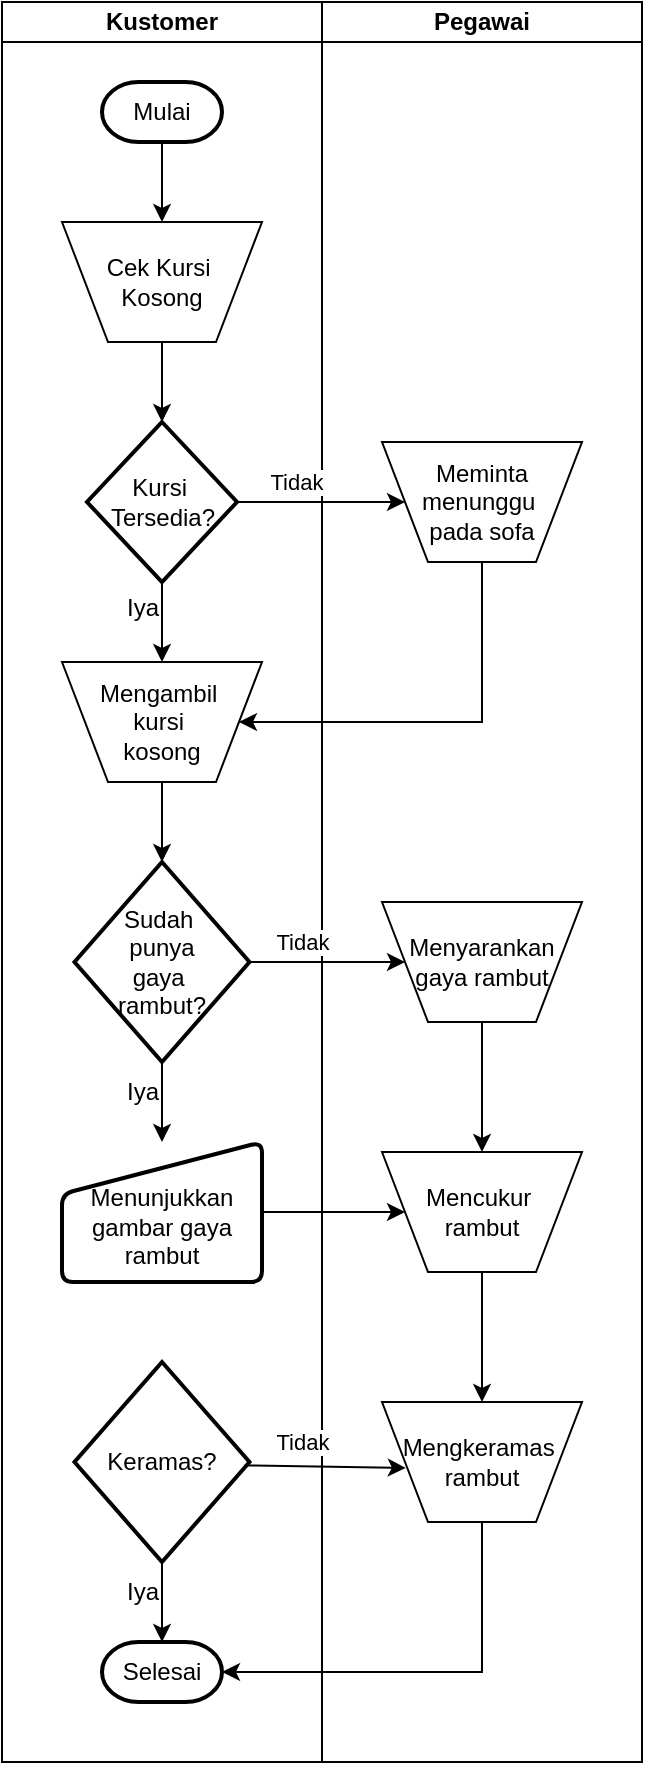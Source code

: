 <mxfile version="26.1.3">
  <diagram name="Halaman-1" id="7sQ2C0lwtfNTcaT-P8Yg">
    <mxGraphModel dx="1969" dy="868" grid="1" gridSize="10" guides="1" tooltips="1" connect="1" arrows="1" fold="1" page="1" pageScale="1" pageWidth="827" pageHeight="1169" math="0" shadow="0">
      <root>
        <mxCell id="0" />
        <mxCell id="1" parent="0" />
        <mxCell id="tzy8CCWXX4crSWWEIRE--2" value="Kustomer" style="swimlane;startSize=20;whiteSpace=wrap;html=1;" vertex="1" parent="1">
          <mxGeometry x="80" y="40" width="160" height="880" as="geometry" />
        </mxCell>
        <mxCell id="tzy8CCWXX4crSWWEIRE--1" value="Mulai" style="strokeWidth=2;html=1;shape=mxgraph.flowchart.terminator;whiteSpace=wrap;" vertex="1" parent="tzy8CCWXX4crSWWEIRE--2">
          <mxGeometry x="50" y="40" width="60" height="30" as="geometry" />
        </mxCell>
        <mxCell id="tzy8CCWXX4crSWWEIRE--9" value="Cek Kursi&amp;nbsp;&lt;div&gt;Kosong&lt;/div&gt;" style="verticalLabelPosition=middle;verticalAlign=middle;html=1;shape=trapezoid;perimeter=trapezoidPerimeter;whiteSpace=wrap;size=0.23;arcSize=10;flipV=1;labelPosition=center;align=center;" vertex="1" parent="tzy8CCWXX4crSWWEIRE--2">
          <mxGeometry x="30" y="110" width="100" height="60" as="geometry" />
        </mxCell>
        <mxCell id="tzy8CCWXX4crSWWEIRE--10" value="Kursi&amp;nbsp;&lt;div&gt;Tersedia?&lt;/div&gt;" style="strokeWidth=2;html=1;shape=mxgraph.flowchart.decision;whiteSpace=wrap;" vertex="1" parent="tzy8CCWXX4crSWWEIRE--2">
          <mxGeometry x="42.5" y="210" width="75" height="80" as="geometry" />
        </mxCell>
        <mxCell id="tzy8CCWXX4crSWWEIRE--11" value="" style="endArrow=classic;html=1;rounded=0;exitX=0.5;exitY=1;exitDx=0;exitDy=0;exitPerimeter=0;entryX=0.5;entryY=0;entryDx=0;entryDy=0;" edge="1" parent="tzy8CCWXX4crSWWEIRE--2" source="tzy8CCWXX4crSWWEIRE--1" target="tzy8CCWXX4crSWWEIRE--9">
          <mxGeometry width="50" height="50" relative="1" as="geometry">
            <mxPoint x="310" y="340" as="sourcePoint" />
            <mxPoint x="360" y="290" as="targetPoint" />
          </mxGeometry>
        </mxCell>
        <mxCell id="tzy8CCWXX4crSWWEIRE--21" value="" style="endArrow=classic;html=1;rounded=0;exitX=0.5;exitY=1;exitDx=0;exitDy=0;entryX=0.5;entryY=0;entryDx=0;entryDy=0;entryPerimeter=0;" edge="1" parent="tzy8CCWXX4crSWWEIRE--2" source="tzy8CCWXX4crSWWEIRE--9" target="tzy8CCWXX4crSWWEIRE--10">
          <mxGeometry width="50" height="50" relative="1" as="geometry">
            <mxPoint x="90" y="80" as="sourcePoint" />
            <mxPoint x="90" y="120" as="targetPoint" />
          </mxGeometry>
        </mxCell>
        <mxCell id="tzy8CCWXX4crSWWEIRE--36" value="Iya" style="text;html=1;align=center;verticalAlign=middle;resizable=0;points=[];autosize=1;strokeColor=none;fillColor=none;" vertex="1" parent="tzy8CCWXX4crSWWEIRE--2">
          <mxGeometry x="50" y="530" width="40" height="30" as="geometry" />
        </mxCell>
        <mxCell id="tzy8CCWXX4crSWWEIRE--38" value="Iya" style="text;html=1;align=center;verticalAlign=middle;resizable=0;points=[];autosize=1;strokeColor=none;fillColor=none;" vertex="1" parent="tzy8CCWXX4crSWWEIRE--2">
          <mxGeometry x="50" y="780" width="40" height="30" as="geometry" />
        </mxCell>
        <mxCell id="tzy8CCWXX4crSWWEIRE--7" value="Pegawai" style="swimlane;startSize=20;whiteSpace=wrap;html=1;" vertex="1" parent="1">
          <mxGeometry x="240" y="40" width="160" height="880" as="geometry" />
        </mxCell>
        <mxCell id="tzy8CCWXX4crSWWEIRE--12" value="Meminta menunggu&amp;nbsp;&lt;div&gt;pada sofa&lt;/div&gt;" style="verticalLabelPosition=middle;verticalAlign=middle;html=1;shape=trapezoid;perimeter=trapezoidPerimeter;whiteSpace=wrap;size=0.23;arcSize=10;flipV=1;labelPosition=center;align=center;" vertex="1" parent="tzy8CCWXX4crSWWEIRE--7">
          <mxGeometry x="30" y="220" width="100" height="60" as="geometry" />
        </mxCell>
        <mxCell id="tzy8CCWXX4crSWWEIRE--16" value="Menyarankan gaya rambut" style="verticalLabelPosition=middle;verticalAlign=middle;html=1;shape=trapezoid;perimeter=trapezoidPerimeter;whiteSpace=wrap;size=0.23;arcSize=10;flipV=1;labelPosition=center;align=center;" vertex="1" parent="tzy8CCWXX4crSWWEIRE--7">
          <mxGeometry x="30" y="450" width="100" height="60" as="geometry" />
        </mxCell>
        <mxCell id="tzy8CCWXX4crSWWEIRE--20" value="Mengkeramas&amp;nbsp;&lt;div&gt;rambut&lt;/div&gt;" style="verticalLabelPosition=middle;verticalAlign=middle;html=1;shape=trapezoid;perimeter=trapezoidPerimeter;whiteSpace=wrap;size=0.23;arcSize=10;flipV=1;labelPosition=center;align=center;" vertex="1" parent="tzy8CCWXX4crSWWEIRE--7">
          <mxGeometry x="30" y="700" width="100" height="60" as="geometry" />
        </mxCell>
        <mxCell id="tzy8CCWXX4crSWWEIRE--17" value="Mencukur&amp;nbsp;&lt;div&gt;rambut&lt;/div&gt;" style="verticalLabelPosition=middle;verticalAlign=middle;html=1;shape=trapezoid;perimeter=trapezoidPerimeter;whiteSpace=wrap;size=0.23;arcSize=10;flipV=1;labelPosition=center;align=center;" vertex="1" parent="tzy8CCWXX4crSWWEIRE--7">
          <mxGeometry x="30" y="575" width="100" height="60" as="geometry" />
        </mxCell>
        <mxCell id="tzy8CCWXX4crSWWEIRE--29" value="" style="endArrow=classic;html=1;rounded=0;exitX=0.5;exitY=1;exitDx=0;exitDy=0;entryX=0.5;entryY=0;entryDx=0;entryDy=0;" edge="1" parent="tzy8CCWXX4crSWWEIRE--7" source="tzy8CCWXX4crSWWEIRE--16" target="tzy8CCWXX4crSWWEIRE--17">
          <mxGeometry width="50" height="50" relative="1" as="geometry">
            <mxPoint x="320" y="250" as="sourcePoint" />
            <mxPoint x="310" y="300" as="targetPoint" />
          </mxGeometry>
        </mxCell>
        <mxCell id="tzy8CCWXX4crSWWEIRE--30" value="" style="endArrow=classic;html=1;rounded=0;exitX=0.5;exitY=1;exitDx=0;exitDy=0;entryX=0.5;entryY=0;entryDx=0;entryDy=0;" edge="1" parent="tzy8CCWXX4crSWWEIRE--7" source="tzy8CCWXX4crSWWEIRE--17" target="tzy8CCWXX4crSWWEIRE--20">
          <mxGeometry width="50" height="50" relative="1" as="geometry">
            <mxPoint x="90" y="520" as="sourcePoint" />
            <mxPoint x="90" y="570" as="targetPoint" />
          </mxGeometry>
        </mxCell>
        <mxCell id="tzy8CCWXX4crSWWEIRE--13" value="Mengambil&amp;nbsp;&lt;div&gt;kursi&amp;nbsp;&lt;/div&gt;&lt;div&gt;kosong&lt;/div&gt;" style="verticalLabelPosition=middle;verticalAlign=middle;html=1;shape=trapezoid;perimeter=trapezoidPerimeter;whiteSpace=wrap;size=0.23;arcSize=10;flipV=1;labelPosition=center;align=center;" vertex="1" parent="1">
          <mxGeometry x="110" y="370" width="100" height="60" as="geometry" />
        </mxCell>
        <mxCell id="tzy8CCWXX4crSWWEIRE--14" value="Sudah&amp;nbsp;&lt;div&gt;punya&lt;div&gt;gaya&amp;nbsp;&lt;/div&gt;&lt;div&gt;rambut?&lt;/div&gt;&lt;/div&gt;" style="strokeWidth=2;html=1;shape=mxgraph.flowchart.decision;whiteSpace=wrap;" vertex="1" parent="1">
          <mxGeometry x="116.25" y="470" width="87.5" height="100" as="geometry" />
        </mxCell>
        <mxCell id="tzy8CCWXX4crSWWEIRE--15" value="&lt;div&gt;&lt;br&gt;&lt;/div&gt;Menunjukkan gambar gaya rambut" style="html=1;strokeWidth=2;shape=manualInput;whiteSpace=wrap;rounded=1;size=26;arcSize=11;" vertex="1" parent="1">
          <mxGeometry x="110" y="610" width="100" height="70" as="geometry" />
        </mxCell>
        <mxCell id="tzy8CCWXX4crSWWEIRE--18" value="Keramas?" style="strokeWidth=2;html=1;shape=mxgraph.flowchart.decision;whiteSpace=wrap;" vertex="1" parent="1">
          <mxGeometry x="116.25" y="720" width="87.5" height="100" as="geometry" />
        </mxCell>
        <mxCell id="tzy8CCWXX4crSWWEIRE--19" value="Selesai" style="strokeWidth=2;html=1;shape=mxgraph.flowchart.terminator;whiteSpace=wrap;" vertex="1" parent="1">
          <mxGeometry x="130" y="860" width="60" height="30" as="geometry" />
        </mxCell>
        <mxCell id="tzy8CCWXX4crSWWEIRE--22" value="" style="endArrow=classic;html=1;rounded=0;exitX=0.5;exitY=1;exitDx=0;exitDy=0;entryX=0.5;entryY=0;entryDx=0;entryDy=0;exitPerimeter=0;" edge="1" parent="1" source="tzy8CCWXX4crSWWEIRE--10" target="tzy8CCWXX4crSWWEIRE--13">
          <mxGeometry width="50" height="50" relative="1" as="geometry">
            <mxPoint x="170" y="220" as="sourcePoint" />
            <mxPoint x="170" y="260" as="targetPoint" />
          </mxGeometry>
        </mxCell>
        <mxCell id="tzy8CCWXX4crSWWEIRE--23" value="" style="endArrow=classic;html=1;rounded=0;exitX=0.5;exitY=1;exitDx=0;exitDy=0;entryX=0.5;entryY=0;entryDx=0;entryDy=0;entryPerimeter=0;" edge="1" parent="1" source="tzy8CCWXX4crSWWEIRE--13" target="tzy8CCWXX4crSWWEIRE--14">
          <mxGeometry width="50" height="50" relative="1" as="geometry">
            <mxPoint x="300" y="260" as="sourcePoint" />
            <mxPoint x="290" y="310" as="targetPoint" />
          </mxGeometry>
        </mxCell>
        <mxCell id="tzy8CCWXX4crSWWEIRE--25" value="" style="endArrow=classic;html=1;rounded=0;exitX=1;exitY=0.5;exitDx=0;exitDy=0;entryX=0;entryY=0.5;entryDx=0;entryDy=0;" edge="1" parent="1" source="tzy8CCWXX4crSWWEIRE--15" target="tzy8CCWXX4crSWWEIRE--17">
          <mxGeometry width="50" height="50" relative="1" as="geometry">
            <mxPoint x="520" y="250" as="sourcePoint" />
            <mxPoint x="510" y="300" as="targetPoint" />
          </mxGeometry>
        </mxCell>
        <mxCell id="tzy8CCWXX4crSWWEIRE--26" value="" style="endArrow=classic;html=1;rounded=0;exitX=1;exitY=0.5;exitDx=0;exitDy=0;exitPerimeter=0;entryX=0;entryY=0.5;entryDx=0;entryDy=0;" edge="1" parent="1" source="tzy8CCWXX4crSWWEIRE--10" target="tzy8CCWXX4crSWWEIRE--12">
          <mxGeometry width="50" height="50" relative="1" as="geometry">
            <mxPoint x="530" y="260" as="sourcePoint" />
            <mxPoint x="520" y="310" as="targetPoint" />
          </mxGeometry>
        </mxCell>
        <mxCell id="tzy8CCWXX4crSWWEIRE--34" value="Tidak" style="edgeLabel;html=1;align=center;verticalAlign=middle;resizable=0;points=[];" vertex="1" connectable="0" parent="tzy8CCWXX4crSWWEIRE--26">
          <mxGeometry x="-0.306" relative="1" as="geometry">
            <mxPoint y="-10" as="offset" />
          </mxGeometry>
        </mxCell>
        <mxCell id="tzy8CCWXX4crSWWEIRE--37" value="Tidak" style="edgeLabel;html=1;align=center;verticalAlign=middle;resizable=0;points=[];" vertex="1" connectable="0" parent="tzy8CCWXX4crSWWEIRE--26">
          <mxGeometry x="-0.306" relative="1" as="geometry">
            <mxPoint x="3" y="220" as="offset" />
          </mxGeometry>
        </mxCell>
        <mxCell id="tzy8CCWXX4crSWWEIRE--39" value="Tidak" style="edgeLabel;html=1;align=center;verticalAlign=middle;resizable=0;points=[];" vertex="1" connectable="0" parent="tzy8CCWXX4crSWWEIRE--26">
          <mxGeometry x="-0.306" relative="1" as="geometry">
            <mxPoint x="3" y="470" as="offset" />
          </mxGeometry>
        </mxCell>
        <mxCell id="tzy8CCWXX4crSWWEIRE--27" value="" style="endArrow=classic;html=1;rounded=0;exitX=0.5;exitY=1;exitDx=0;exitDy=0;exitPerimeter=0;entryX=0.5;entryY=0;entryDx=0;entryDy=0;entryPerimeter=0;" edge="1" parent="1" source="tzy8CCWXX4crSWWEIRE--18" target="tzy8CCWXX4crSWWEIRE--19">
          <mxGeometry width="50" height="50" relative="1" as="geometry">
            <mxPoint x="540" y="270" as="sourcePoint" />
            <mxPoint x="530" y="320" as="targetPoint" />
          </mxGeometry>
        </mxCell>
        <mxCell id="tzy8CCWXX4crSWWEIRE--28" value="" style="endArrow=classic;html=1;rounded=0;exitX=1;exitY=0.5;exitDx=0;exitDy=0;exitPerimeter=0;entryX=0;entryY=0.5;entryDx=0;entryDy=0;" edge="1" parent="1" source="tzy8CCWXX4crSWWEIRE--14" target="tzy8CCWXX4crSWWEIRE--16">
          <mxGeometry width="50" height="50" relative="1" as="geometry">
            <mxPoint x="550" y="280" as="sourcePoint" />
            <mxPoint x="540" y="330" as="targetPoint" />
          </mxGeometry>
        </mxCell>
        <mxCell id="tzy8CCWXX4crSWWEIRE--24" value="" style="endArrow=classic;html=1;rounded=0;exitX=0.5;exitY=1;exitDx=0;exitDy=0;exitPerimeter=0;entryX=0.5;entryY=0;entryDx=0;entryDy=0;" edge="1" parent="1" source="tzy8CCWXX4crSWWEIRE--14" target="tzy8CCWXX4crSWWEIRE--15">
          <mxGeometry width="50" height="50" relative="1" as="geometry">
            <mxPoint x="160" y="570" as="sourcePoint" />
            <mxPoint x="150" y="620" as="targetPoint" />
          </mxGeometry>
        </mxCell>
        <mxCell id="tzy8CCWXX4crSWWEIRE--32" value="" style="endArrow=classic;html=1;rounded=0;exitX=0.5;exitY=1;exitDx=0;exitDy=0;entryX=1;entryY=0.5;entryDx=0;entryDy=0;entryPerimeter=0;" edge="1" parent="1" source="tzy8CCWXX4crSWWEIRE--20" target="tzy8CCWXX4crSWWEIRE--19">
          <mxGeometry width="50" height="50" relative="1" as="geometry">
            <mxPoint x="330" y="670" as="sourcePoint" />
            <mxPoint x="220" y="860" as="targetPoint" />
            <Array as="points">
              <mxPoint x="320" y="875" />
            </Array>
          </mxGeometry>
        </mxCell>
        <mxCell id="tzy8CCWXX4crSWWEIRE--33" value="" style="endArrow=classic;html=1;rounded=0;exitX=0.5;exitY=1;exitDx=0;exitDy=0;entryX=1;entryY=0.5;entryDx=0;entryDy=0;" edge="1" parent="1" source="tzy8CCWXX4crSWWEIRE--12" target="tzy8CCWXX4crSWWEIRE--13">
          <mxGeometry width="50" height="50" relative="1" as="geometry">
            <mxPoint x="208" y="300" as="sourcePoint" />
            <mxPoint x="282" y="300" as="targetPoint" />
            <Array as="points">
              <mxPoint x="320" y="400" />
            </Array>
          </mxGeometry>
        </mxCell>
        <mxCell id="tzy8CCWXX4crSWWEIRE--35" value="Iya" style="text;html=1;align=center;verticalAlign=middle;resizable=0;points=[];autosize=1;strokeColor=none;fillColor=none;" vertex="1" parent="1">
          <mxGeometry x="130" y="328" width="40" height="30" as="geometry" />
        </mxCell>
        <mxCell id="tzy8CCWXX4crSWWEIRE--40" value="" style="endArrow=classic;html=1;rounded=0;exitX=0.972;exitY=0.517;exitDx=0;exitDy=0;entryX=0.119;entryY=0.451;entryDx=0;entryDy=0;entryPerimeter=0;exitPerimeter=0;" edge="1" parent="1" source="tzy8CCWXX4crSWWEIRE--18" target="tzy8CCWXX4crSWWEIRE--20">
          <mxGeometry width="50" height="50" relative="1" as="geometry">
            <mxPoint x="170" y="690" as="sourcePoint" />
            <mxPoint x="170" y="730" as="targetPoint" />
          </mxGeometry>
        </mxCell>
      </root>
    </mxGraphModel>
  </diagram>
</mxfile>
